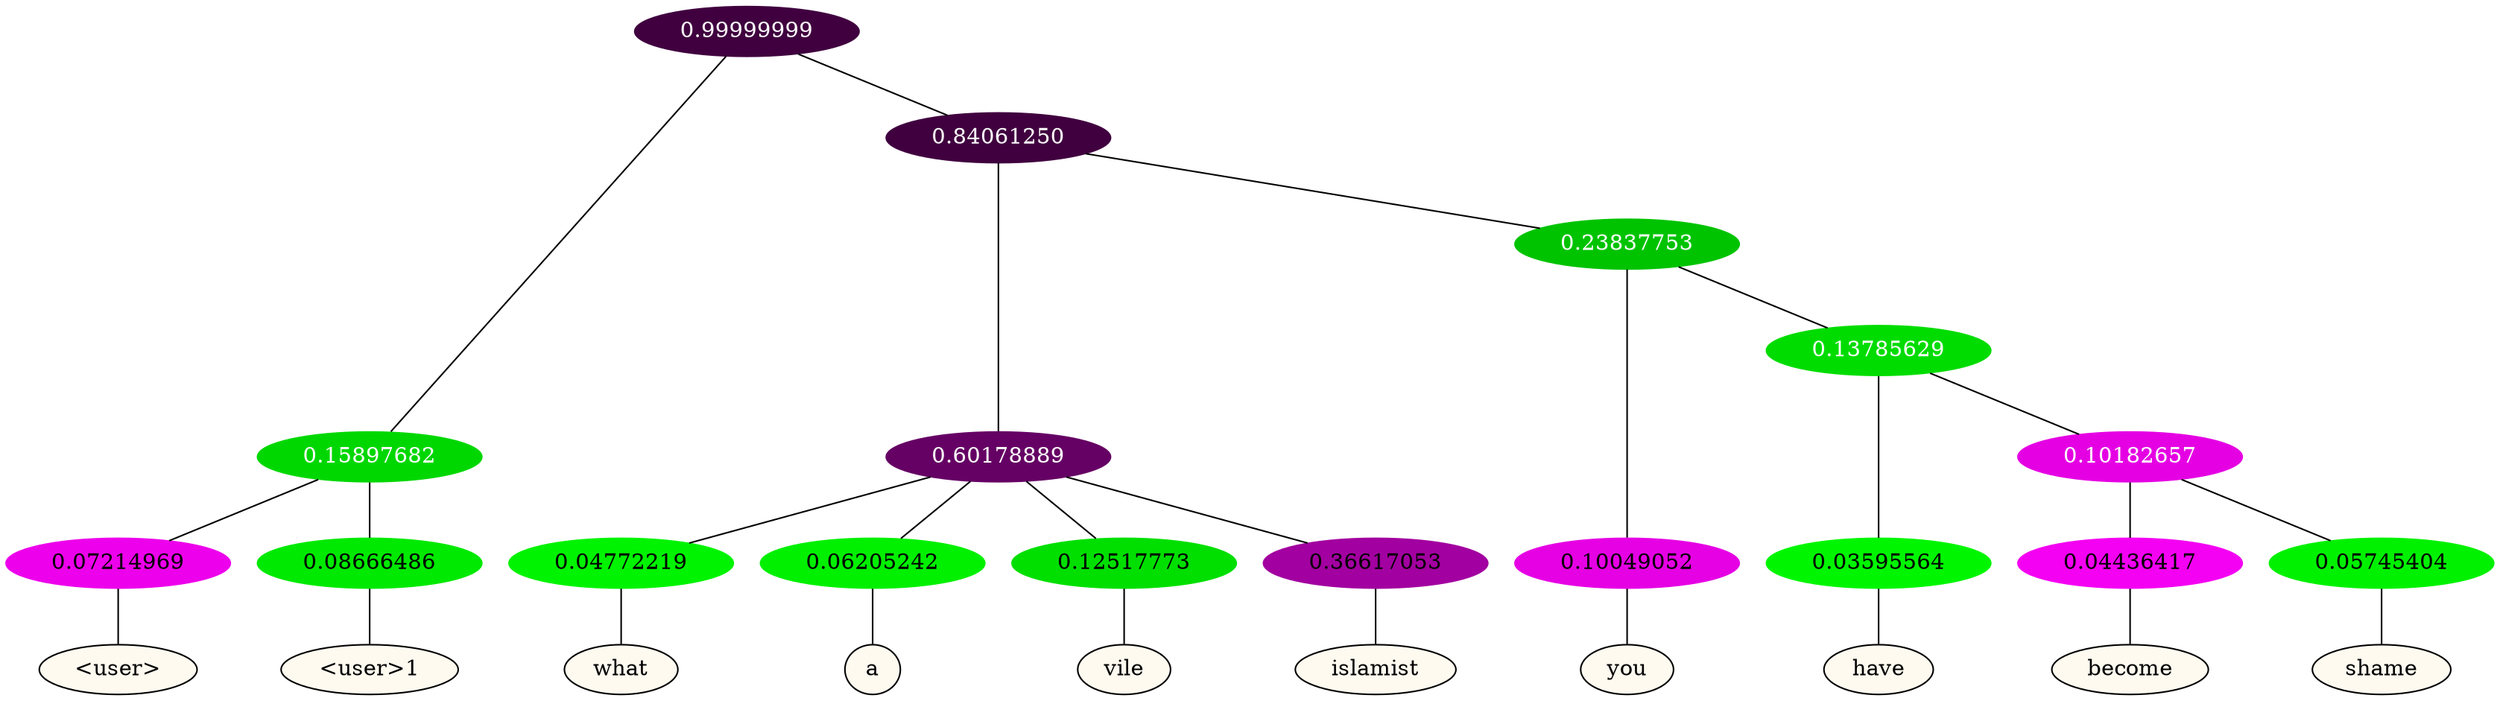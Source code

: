 graph {
	node [format=png height=0.15 nodesep=0.001 ordering=out overlap=prism overlap_scaling=0.01 ranksep=0.001 ratio=0.2 style=filled width=0.15]
	{
		rank=same
		a_w_3 [label="\<user\>" color=black fillcolor=floralwhite style="filled,solid"]
		a_w_4 [label="\<user\>1" color=black fillcolor=floralwhite style="filled,solid"]
		a_w_7 [label=what color=black fillcolor=floralwhite style="filled,solid"]
		a_w_8 [label=a color=black fillcolor=floralwhite style="filled,solid"]
		a_w_9 [label=vile color=black fillcolor=floralwhite style="filled,solid"]
		a_w_10 [label=islamist color=black fillcolor=floralwhite style="filled,solid"]
		a_w_11 [label=you color=black fillcolor=floralwhite style="filled,solid"]
		a_w_13 [label=have color=black fillcolor=floralwhite style="filled,solid"]
		a_w_15 [label=become color=black fillcolor=floralwhite style="filled,solid"]
		a_w_16 [label=shame color=black fillcolor=floralwhite style="filled,solid"]
	}
	a_n_3 -- a_w_3
	a_n_4 -- a_w_4
	a_n_7 -- a_w_7
	a_n_8 -- a_w_8
	a_n_9 -- a_w_9
	a_n_10 -- a_w_10
	a_n_11 -- a_w_11
	a_n_13 -- a_w_13
	a_n_15 -- a_w_15
	a_n_16 -- a_w_16
	{
		rank=same
		a_n_3 [label=0.07214969 color="0.835 1.000 0.928" fontcolor=black]
		a_n_4 [label=0.08666486 color="0.334 1.000 0.913" fontcolor=black]
		a_n_7 [label=0.04772219 color="0.334 1.000 0.952" fontcolor=black]
		a_n_8 [label=0.06205242 color="0.334 1.000 0.938" fontcolor=black]
		a_n_9 [label=0.12517773 color="0.334 1.000 0.875" fontcolor=black]
		a_n_10 [label=0.36617053 color="0.835 1.000 0.634" fontcolor=black]
		a_n_11 [label=0.10049052 color="0.835 1.000 0.900" fontcolor=black]
		a_n_13 [label=0.03595564 color="0.334 1.000 0.964" fontcolor=black]
		a_n_15 [label=0.04436417 color="0.835 1.000 0.956" fontcolor=black]
		a_n_16 [label=0.05745404 color="0.334 1.000 0.943" fontcolor=black]
	}
	a_n_0 [label=0.99999999 color="0.835 1.000 0.250" fontcolor=grey99]
	a_n_1 [label=0.15897682 color="0.334 1.000 0.841" fontcolor=grey99]
	a_n_0 -- a_n_1
	a_n_2 [label=0.84061250 color="0.835 1.000 0.250" fontcolor=grey99]
	a_n_0 -- a_n_2
	a_n_1 -- a_n_3
	a_n_1 -- a_n_4
	a_n_5 [label=0.60178889 color="0.835 1.000 0.398" fontcolor=grey99]
	a_n_2 -- a_n_5
	a_n_6 [label=0.23837753 color="0.334 1.000 0.762" fontcolor=grey99]
	a_n_2 -- a_n_6
	a_n_5 -- a_n_7
	a_n_5 -- a_n_8
	a_n_5 -- a_n_9
	a_n_5 -- a_n_10
	a_n_6 -- a_n_11
	a_n_12 [label=0.13785629 color="0.334 1.000 0.862" fontcolor=grey99]
	a_n_6 -- a_n_12
	a_n_12 -- a_n_13
	a_n_14 [label=0.10182657 color="0.835 1.000 0.898" fontcolor=grey99]
	a_n_12 -- a_n_14
	a_n_14 -- a_n_15
	a_n_14 -- a_n_16
}
